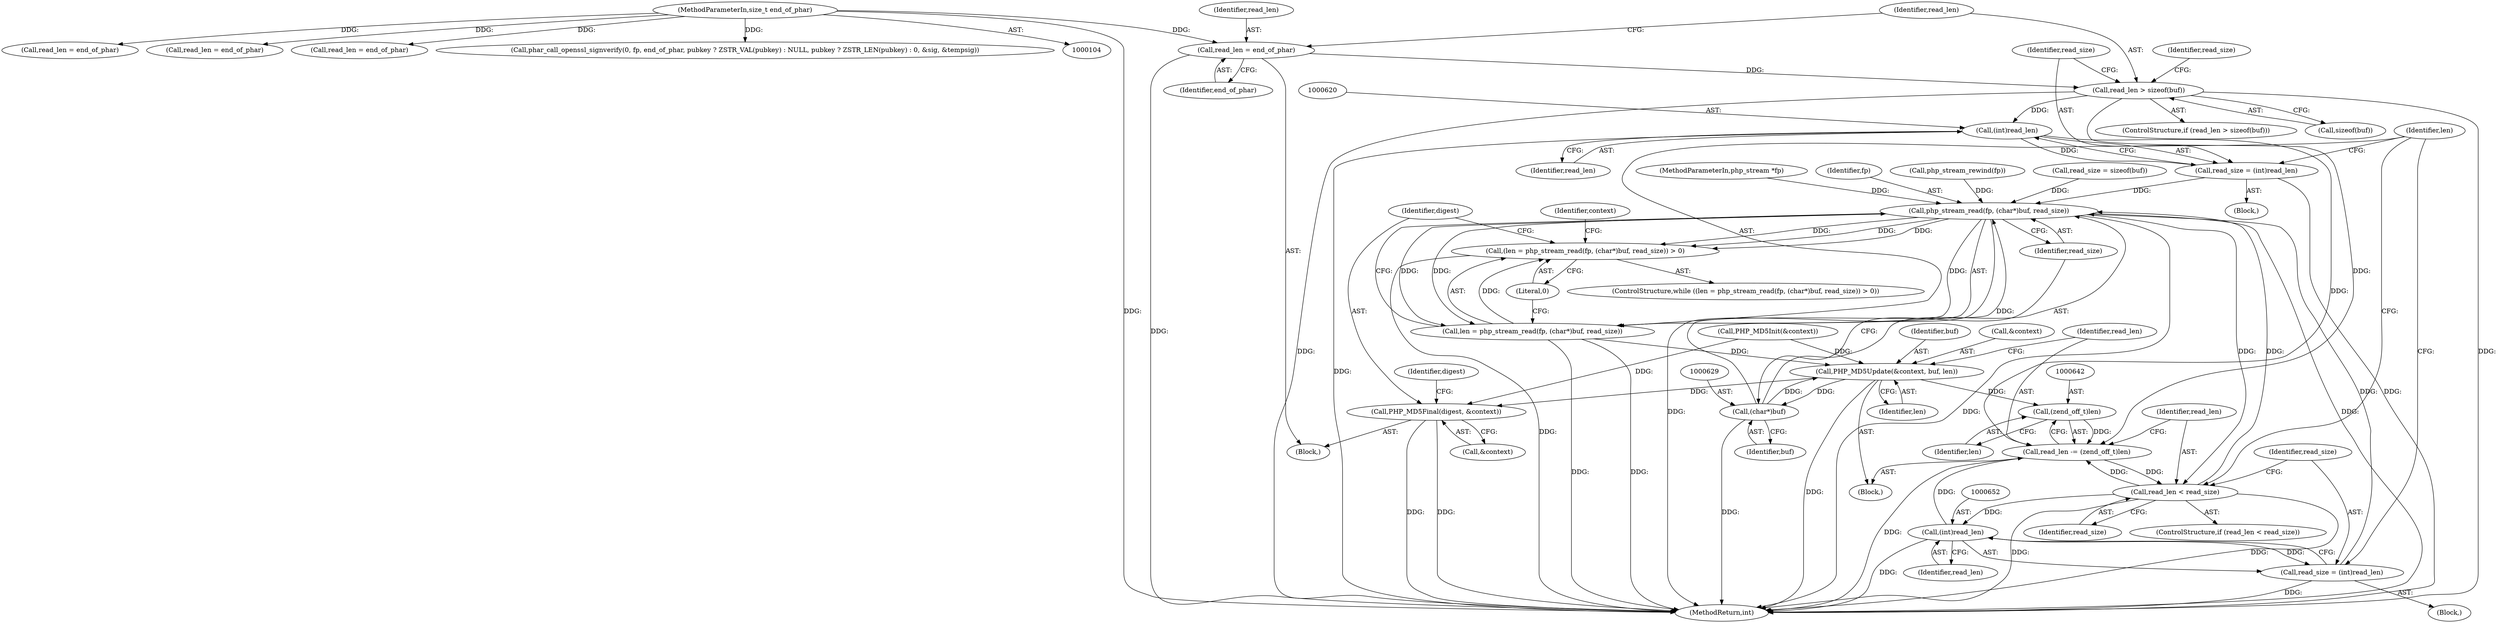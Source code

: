 digraph "0_php-src_0bfb970f43acd1e81d11be1154805f86655f15d5?w=1@API" {
"1000606" [label="(Call,read_len > sizeof(buf))"];
"1000602" [label="(Call,read_len = end_of_phar)"];
"1000106" [label="(MethodParameterIn,size_t end_of_phar)"];
"1000619" [label="(Call,(int)read_len)"];
"1000617" [label="(Call,read_size = (int)read_len)"];
"1000626" [label="(Call,php_stream_read(fp, (char*)buf, read_size))"];
"1000623" [label="(Call,(len = php_stream_read(fp, (char*)buf, read_size)) > 0)"];
"1000624" [label="(Call,len = php_stream_read(fp, (char*)buf, read_size))"];
"1000634" [label="(Call,PHP_MD5Update(&context, buf, len))"];
"1000628" [label="(Call,(char*)buf)"];
"1000641" [label="(Call,(zend_off_t)len)"];
"1000639" [label="(Call,read_len -= (zend_off_t)len)"];
"1000645" [label="(Call,read_len < read_size)"];
"1000651" [label="(Call,(int)read_len)"];
"1000649" [label="(Call,read_size = (int)read_len)"];
"1000654" [label="(Call,PHP_MD5Final(digest, &context))"];
"1000648" [label="(Block,)"];
"1000497" [label="(Call,read_len = end_of_phar)"];
"1000637" [label="(Identifier,buf)"];
"1000287" [label="(Call,read_len = end_of_phar)"];
"1000633" [label="(Block,)"];
"1000646" [label="(Identifier,read_len)"];
"1000649" [label="(Call,read_size = (int)read_len)"];
"1000617" [label="(Call,read_size = (int)read_len)"];
"1000392" [label="(Call,read_len = end_of_phar)"];
"1000602" [label="(Call,read_len = end_of_phar)"];
"1000643" [label="(Identifier,len)"];
"1000622" [label="(ControlStructure,while ((len = php_stream_read(fp, (char*)buf, read_size)) > 0))"];
"1000603" [label="(Identifier,read_len)"];
"1000618" [label="(Identifier,read_size)"];
"1000627" [label="(Identifier,fp)"];
"1000628" [label="(Call,(char*)buf)"];
"1000604" [label="(Identifier,end_of_phar)"];
"1000653" [label="(Identifier,read_len)"];
"1000660" [label="(Identifier,digest)"];
"1000626" [label="(Call,php_stream_read(fp, (char*)buf, read_size))"];
"1000636" [label="(Identifier,context)"];
"1000119" [label="(Call,php_stream_rewind(fp))"];
"1000616" [label="(Block,)"];
"1000650" [label="(Identifier,read_size)"];
"1000214" [label="(Call,phar_call_openssl_signverify(0, fp, end_of_phar, pubkey ? ZSTR_VAL(pubkey) : NULL, pubkey ? ZSTR_LEN(pubkey) : 0, &sig, &tempsig))"];
"1000631" [label="(Identifier,read_size)"];
"1000656" [label="(Call,&context)"];
"1000621" [label="(Identifier,read_len)"];
"1000611" [label="(Call,read_size = sizeof(buf))"];
"1000608" [label="(Call,sizeof(buf))"];
"1000638" [label="(Identifier,len)"];
"1000632" [label="(Literal,0)"];
"1000641" [label="(Call,(zend_off_t)len)"];
"1000635" [label="(Call,&context)"];
"1000630" [label="(Identifier,buf)"];
"1000623" [label="(Call,(len = php_stream_read(fp, (char*)buf, read_size)) > 0)"];
"1000106" [label="(MethodParameterIn,size_t end_of_phar)"];
"1000655" [label="(Identifier,digest)"];
"1000619" [label="(Call,(int)read_len)"];
"1000634" [label="(Call,PHP_MD5Update(&context, buf, len))"];
"1000645" [label="(Call,read_len < read_size)"];
"1000625" [label="(Identifier,len)"];
"1000654" [label="(Call,PHP_MD5Final(digest, &context))"];
"1000639" [label="(Call,read_len -= (zend_off_t)len)"];
"1000612" [label="(Identifier,read_size)"];
"1000647" [label="(Identifier,read_size)"];
"1000599" [label="(Call,PHP_MD5Init(&context))"];
"1000651" [label="(Call,(int)read_len)"];
"1000640" [label="(Identifier,read_len)"];
"1000105" [label="(MethodParameterIn,php_stream *fp)"];
"1000644" [label="(ControlStructure,if (read_len < read_size))"];
"1000607" [label="(Identifier,read_len)"];
"1000606" [label="(Call,read_len > sizeof(buf))"];
"1000581" [label="(Block,)"];
"1000697" [label="(MethodReturn,int)"];
"1000624" [label="(Call,len = php_stream_read(fp, (char*)buf, read_size))"];
"1000605" [label="(ControlStructure,if (read_len > sizeof(buf)))"];
"1000606" -> "1000605"  [label="AST: "];
"1000606" -> "1000608"  [label="CFG: "];
"1000607" -> "1000606"  [label="AST: "];
"1000608" -> "1000606"  [label="AST: "];
"1000612" -> "1000606"  [label="CFG: "];
"1000618" -> "1000606"  [label="CFG: "];
"1000606" -> "1000697"  [label="DDG: "];
"1000606" -> "1000697"  [label="DDG: "];
"1000602" -> "1000606"  [label="DDG: "];
"1000606" -> "1000619"  [label="DDG: "];
"1000606" -> "1000639"  [label="DDG: "];
"1000602" -> "1000581"  [label="AST: "];
"1000602" -> "1000604"  [label="CFG: "];
"1000603" -> "1000602"  [label="AST: "];
"1000604" -> "1000602"  [label="AST: "];
"1000607" -> "1000602"  [label="CFG: "];
"1000602" -> "1000697"  [label="DDG: "];
"1000106" -> "1000602"  [label="DDG: "];
"1000106" -> "1000104"  [label="AST: "];
"1000106" -> "1000697"  [label="DDG: "];
"1000106" -> "1000214"  [label="DDG: "];
"1000106" -> "1000287"  [label="DDG: "];
"1000106" -> "1000392"  [label="DDG: "];
"1000106" -> "1000497"  [label="DDG: "];
"1000619" -> "1000617"  [label="AST: "];
"1000619" -> "1000621"  [label="CFG: "];
"1000620" -> "1000619"  [label="AST: "];
"1000621" -> "1000619"  [label="AST: "];
"1000617" -> "1000619"  [label="CFG: "];
"1000619" -> "1000697"  [label="DDG: "];
"1000619" -> "1000617"  [label="DDG: "];
"1000619" -> "1000639"  [label="DDG: "];
"1000617" -> "1000616"  [label="AST: "];
"1000618" -> "1000617"  [label="AST: "];
"1000625" -> "1000617"  [label="CFG: "];
"1000617" -> "1000697"  [label="DDG: "];
"1000617" -> "1000626"  [label="DDG: "];
"1000626" -> "1000624"  [label="AST: "];
"1000626" -> "1000631"  [label="CFG: "];
"1000627" -> "1000626"  [label="AST: "];
"1000628" -> "1000626"  [label="AST: "];
"1000631" -> "1000626"  [label="AST: "];
"1000624" -> "1000626"  [label="CFG: "];
"1000626" -> "1000697"  [label="DDG: "];
"1000626" -> "1000697"  [label="DDG: "];
"1000626" -> "1000697"  [label="DDG: "];
"1000626" -> "1000623"  [label="DDG: "];
"1000626" -> "1000623"  [label="DDG: "];
"1000626" -> "1000623"  [label="DDG: "];
"1000626" -> "1000624"  [label="DDG: "];
"1000626" -> "1000624"  [label="DDG: "];
"1000626" -> "1000624"  [label="DDG: "];
"1000119" -> "1000626"  [label="DDG: "];
"1000105" -> "1000626"  [label="DDG: "];
"1000628" -> "1000626"  [label="DDG: "];
"1000649" -> "1000626"  [label="DDG: "];
"1000645" -> "1000626"  [label="DDG: "];
"1000611" -> "1000626"  [label="DDG: "];
"1000626" -> "1000645"  [label="DDG: "];
"1000623" -> "1000622"  [label="AST: "];
"1000623" -> "1000632"  [label="CFG: "];
"1000624" -> "1000623"  [label="AST: "];
"1000632" -> "1000623"  [label="AST: "];
"1000636" -> "1000623"  [label="CFG: "];
"1000655" -> "1000623"  [label="CFG: "];
"1000623" -> "1000697"  [label="DDG: "];
"1000624" -> "1000623"  [label="DDG: "];
"1000625" -> "1000624"  [label="AST: "];
"1000632" -> "1000624"  [label="CFG: "];
"1000624" -> "1000697"  [label="DDG: "];
"1000624" -> "1000697"  [label="DDG: "];
"1000624" -> "1000634"  [label="DDG: "];
"1000634" -> "1000633"  [label="AST: "];
"1000634" -> "1000638"  [label="CFG: "];
"1000635" -> "1000634"  [label="AST: "];
"1000637" -> "1000634"  [label="AST: "];
"1000638" -> "1000634"  [label="AST: "];
"1000640" -> "1000634"  [label="CFG: "];
"1000634" -> "1000697"  [label="DDG: "];
"1000634" -> "1000628"  [label="DDG: "];
"1000599" -> "1000634"  [label="DDG: "];
"1000628" -> "1000634"  [label="DDG: "];
"1000634" -> "1000641"  [label="DDG: "];
"1000634" -> "1000654"  [label="DDG: "];
"1000628" -> "1000630"  [label="CFG: "];
"1000629" -> "1000628"  [label="AST: "];
"1000630" -> "1000628"  [label="AST: "];
"1000631" -> "1000628"  [label="CFG: "];
"1000628" -> "1000697"  [label="DDG: "];
"1000641" -> "1000639"  [label="AST: "];
"1000641" -> "1000643"  [label="CFG: "];
"1000642" -> "1000641"  [label="AST: "];
"1000643" -> "1000641"  [label="AST: "];
"1000639" -> "1000641"  [label="CFG: "];
"1000641" -> "1000639"  [label="DDG: "];
"1000639" -> "1000633"  [label="AST: "];
"1000640" -> "1000639"  [label="AST: "];
"1000646" -> "1000639"  [label="CFG: "];
"1000639" -> "1000697"  [label="DDG: "];
"1000645" -> "1000639"  [label="DDG: "];
"1000651" -> "1000639"  [label="DDG: "];
"1000639" -> "1000645"  [label="DDG: "];
"1000645" -> "1000644"  [label="AST: "];
"1000645" -> "1000647"  [label="CFG: "];
"1000646" -> "1000645"  [label="AST: "];
"1000647" -> "1000645"  [label="AST: "];
"1000625" -> "1000645"  [label="CFG: "];
"1000650" -> "1000645"  [label="CFG: "];
"1000645" -> "1000697"  [label="DDG: "];
"1000645" -> "1000697"  [label="DDG: "];
"1000645" -> "1000651"  [label="DDG: "];
"1000651" -> "1000649"  [label="AST: "];
"1000651" -> "1000653"  [label="CFG: "];
"1000652" -> "1000651"  [label="AST: "];
"1000653" -> "1000651"  [label="AST: "];
"1000649" -> "1000651"  [label="CFG: "];
"1000651" -> "1000697"  [label="DDG: "];
"1000651" -> "1000649"  [label="DDG: "];
"1000649" -> "1000648"  [label="AST: "];
"1000650" -> "1000649"  [label="AST: "];
"1000625" -> "1000649"  [label="CFG: "];
"1000649" -> "1000697"  [label="DDG: "];
"1000654" -> "1000581"  [label="AST: "];
"1000654" -> "1000656"  [label="CFG: "];
"1000655" -> "1000654"  [label="AST: "];
"1000656" -> "1000654"  [label="AST: "];
"1000660" -> "1000654"  [label="CFG: "];
"1000654" -> "1000697"  [label="DDG: "];
"1000654" -> "1000697"  [label="DDG: "];
"1000599" -> "1000654"  [label="DDG: "];
}
